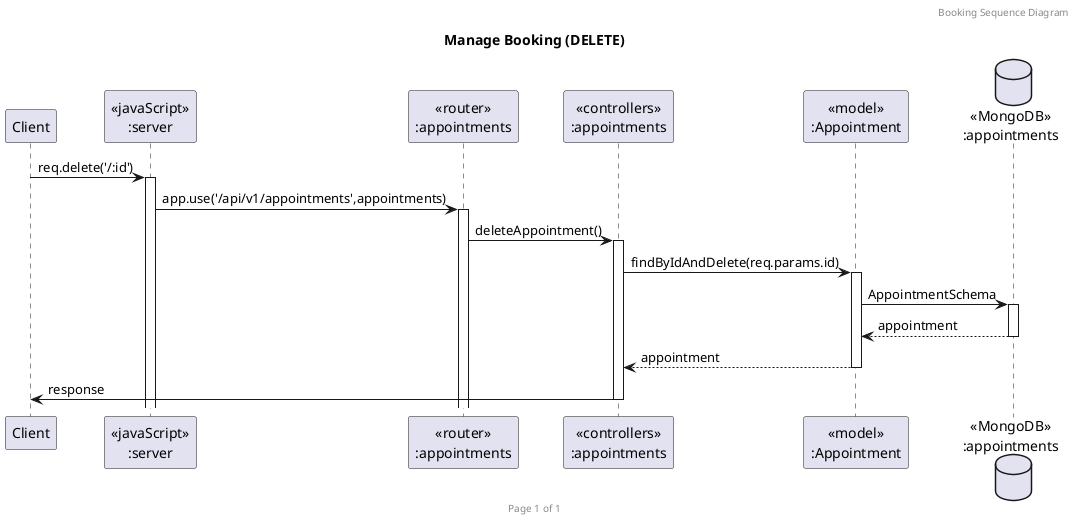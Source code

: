 @startuml Manage Booking (DELETE)

header Booking Sequence Diagram
footer Page %page% of %lastpage%
title "Manage Booking (DELETE)"

participant "Client" as client
participant "<<javaScript>>\n:server" as server
participant "<<router>>\n:appointments" as routerAppointments
participant "<<controllers>>\n:appointments" as controllersAppointments
participant "<<model>>\n:Appointment" as modelAppointments
database "<<MongoDB>>\n:appointments" as AppointmentsDatabase

client->server ++:req.delete('/:id')
server->routerAppointments ++:app.use('/api/v1/appointments',appointments)
routerAppointments -> controllersAppointments ++:deleteAppointment()
controllersAppointments->modelAppointments ++:findByIdAndDelete(req.params.id)
modelAppointments ->AppointmentsDatabase ++:AppointmentSchema
AppointmentsDatabase --> modelAppointments --:appointment
controllersAppointments <-- modelAppointments --:appointment
controllersAppointments->client --:response

@enduml